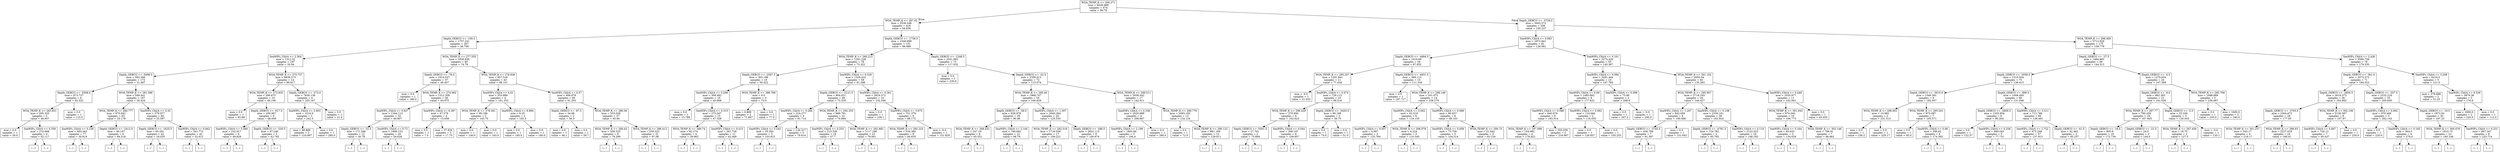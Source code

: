 digraph Tree {
node [shape=box] ;
0 [label="WOA_TEMP_K <= 294.271\nmse = 4428.989\nsamples = 674\nvalue = 96.79"] ;
1 [label="WOA_TEMP_K <= 287.62\nmse = 2536.546\nsamples = 418\nvalue = 64.656"] ;
0 -> 1 [labeldistance=2.5, labelangle=45, headlabel="True"] ;
2 [label="Depth_GEBCO <= -100.5\nmse = 1757.241\nsamples = 267\nvalue = 46.706"] ;
1 -> 2 ;
3 [label="SeaWIFs_ChlrA <= 2.364\nmse = 1312.32\nsamples = 187\nvalue = 35.94"] ;
2 -> 3 ;
4 [label="Depth_GEBCO <= -5498.5\nmse = 592.366\nsamples = 173\nvalue = 31.467"] ;
3 -> 4 ;
5 [label="Depth_GEBCO <= -5508.0\nmse = 873.737\nsamples = 6\nvalue = 62.522"] ;
4 -> 5 ;
6 [label="WOA_TEMP_K <= 283.651\nmse = 295.325\nsamples = 5\nvalue = 48.957"] ;
5 -> 6 ;
7 [label="mse = 0.0\nsamples = 1\nvalue = 30.0"] ;
6 -> 7 ;
8 [label="SeaWIFs_ChlrA <= 0.359\nmse = 274.668\nsamples = 4\nvalue = 52.117"] ;
6 -> 8 ;
9 [label="(...)"] ;
8 -> 9 ;
10 [label="(...)"] ;
8 -> 10 ;
13 [label="mse = 0.0\nsamples = 1\nvalue = 110.0"] ;
5 -> 13 ;
14 [label="WOA_TEMP_K <= 281.586\nmse = 549.441\nsamples = 167\nvalue = 30.424"] ;
4 -> 14 ;
15 [label="WOA_TEMP_K <= 280.777\nmse = 670.842\nsamples = 83\nvalue = 35.178"] ;
14 -> 15 ;
16 [label="SeaWIFs_ChlrA <= 0.238\nmse = 493.043\nsamples = 77\nvalue = 30.819"] ;
15 -> 16 ;
17 [label="(...)"] ;
16 -> 17 ;
62 [label="(...)"] ;
16 -> 62 ;
163 [label="Depth_GEBCO <= -2412.0\nmse = 46.167\nsamples = 6\nvalue = 84.318"] ;
15 -> 163 ;
164 [label="(...)"] ;
163 -> 164 ;
165 [label="(...)"] ;
163 -> 165 ;
174 [label="SeaWIFs_ChlrA <= 0.33\nmse = 379.977\nsamples = 84\nvalue = 25.597"] ;
14 -> 174 ;
175 [label="Depth_GEBCO <= -1625.5\nmse = 95.291\nsamples = 42\nvalue = 18.035"] ;
174 -> 175 ;
176 [label="(...)"] ;
175 -> 176 ;
187 [label="(...)"] ;
175 -> 187 ;
216 [label="SeaWIFs_ChlrA <= 0.842\nmse = 541.772\nsamples = 42\nvalue = 32.612"] ;
174 -> 216 ;
217 [label="(...)"] ;
216 -> 217 ;
242 [label="(...)"] ;
216 -> 242 ;
281 [label="WOA_TEMP_K <= 275.757\nmse = 6839.273\nsamples = 14\nvalue = 89.817"] ;
3 -> 281 ;
282 [label="WOA_TEMP_K <= 273.835\nmse = 206.675\nsamples = 10\nvalue = 49.106"] ;
281 -> 282 ;
283 [label="mse = 0.0\nsamples = 1\nvalue = 65.88"] ;
282 -> 283 ;
284 [label="Depth_GEBCO <= -617.0\nmse = 200.907\nsamples = 9\nvalue = 48.058"] ;
282 -> 284 ;
285 [label="SeaWIFs_ChlrA <= 3.566\nmse = 232.917\nsamples = 6\nvalue = 49.828"] ;
284 -> 285 ;
286 [label="(...)"] ;
285 -> 286 ;
287 [label="(...)"] ;
285 -> 287 ;
288 [label="Depth_GEBCO <= -530.5\nmse = 67.246\nsamples = 3\nvalue = 42.745"] ;
284 -> 288 ;
289 [label="(...)"] ;
288 -> 289 ;
290 [label="(...)"] ;
288 -> 290 ;
291 [label="Depth_GEBCO <= -273.0\nmse = 7630.139\nsamples = 4\nvalue = 205.167"] ;
281 -> 291 ;
292 [label="SeaWIFs_ChlrA <= 2.603\nmse = 1016.0\nsamples = 3\nvalue = 242.0"] ;
291 -> 292 ;
293 [label="mse = 88.889\nsamples = 2\nvalue = 216.667"] ;
292 -> 293 ;
294 [label="mse = 0.0\nsamples = 1\nvalue = 280.0"] ;
292 -> 294 ;
295 [label="mse = 0.0\nsamples = 1\nvalue = 21.0"] ;
291 -> 295 ;
296 [label="WOA_TEMP_K <= 277.555\nmse = 1826.836\nsamples = 80\nvalue = 74.79"] ;
2 -> 296 ;
297 [label="Depth_GEBCO <= -76.0\nmse = 1614.537\nsamples = 37\nvalue = 48.457"] ;
296 -> 297 ;
298 [label="mse = 0.0\nsamples = 1\nvalue = 180.0"] ;
297 -> 298 ;
299 [label="WOA_TEMP_K <= 274.062\nmse = 1312.358\nsamples = 36\nvalue = 45.975"] ;
297 -> 299 ;
300 [label="SeaWIFs_ChlrA <= 0.627\nmse = 1344.113\nsamples = 32\nvalue = 49.807"] ;
299 -> 300 ;
301 [label="Depth_GEBCO <= -22.5\nmse = 171.266\nsamples = 12\nvalue = 30.78"] ;
300 -> 301 ;
302 [label="(...)"] ;
301 -> 302 ;
313 [label="(...)"] ;
301 -> 313 ;
314 [label="SeaWIFs_ChlrA <= 0.72\nmse = 1666.153\nsamples = 20\nvalue = 59.628"] ;
300 -> 314 ;
315 [label="(...)"] ;
314 -> 315 ;
316 [label="(...)"] ;
314 -> 316 ;
323 [label="SeaWIFs_ChlrA <= 6.397\nmse = 47.579\nsamples = 4\nvalue = 15.958"] ;
299 -> 323 ;
324 [label="mse = 0.0\nsamples = 1\nvalue = 7.0"] ;
323 -> 324 ;
325 [label="mse = 37.834\nsamples = 3\nvalue = 17.75"] ;
323 -> 325 ;
326 [label="WOA_TEMP_K <= 278.928\nmse = 857.518\nsamples = 43\nvalue = 98.101"] ;
296 -> 326 ;
327 [label="SeaWIFs_ChlrA <= 4.61\nmse = 553.889\nsamples = 4\nvalue = 161.333"] ;
326 -> 327 ;
328 [label="WOA_TEMP_K <= 278.281\nmse = 99.188\nsamples = 2\nvalue = 145.75"] ;
327 -> 328 ;
329 [label="mse = 0.0\nsamples = 1\nvalue = 140.0"] ;
328 -> 329 ;
330 [label="mse = 0.0\nsamples = 1\nvalue = 163.0"] ;
328 -> 330 ;
331 [label="SeaWIFs_ChlrA <= 9.884\nmse = 6.25\nsamples = 2\nvalue = 192.5"] ;
327 -> 331 ;
332 [label="mse = 0.0\nsamples = 1\nvalue = 195.0"] ;
331 -> 332 ;
333 [label="mse = 0.0\nsamples = 1\nvalue = 190.0"] ;
331 -> 333 ;
334 [label="SeaWIFs_ChlrA <= 0.57\nmse = 406.878\nsamples = 39\nvalue = 91.203"] ;
326 -> 334 ;
335 [label="Depth_GEBCO <= -97.5\nmse = 34.68\nsamples = 2\nvalue = 56.3"] ;
334 -> 335 ;
336 [label="mse = 0.0\nsamples = 1\nvalue = 46.1"] ;
335 -> 336 ;
337 [label="mse = 0.0\nsamples = 1\nvalue = 59.7"] ;
335 -> 337 ;
338 [label="WOA_TEMP_K <= 280.56\nmse = 333.029\nsamples = 37\nvalue = 93.94"] ;
334 -> 338 ;
339 [label="WOA_TEMP_K <= 280.42\nmse = 458.325\nsamples = 6\nvalue = 79.289"] ;
338 -> 339 ;
340 [label="(...)"] ;
339 -> 340 ;
349 [label="(...)"] ;
339 -> 349 ;
350 [label="WOA_TEMP_K <= 286.412\nmse = 250.322\nsamples = 31\nvalue = 97.08"] ;
338 -> 350 ;
351 [label="(...)"] ;
350 -> 351 ;
390 [label="(...)"] ;
350 -> 390 ;
393 [label="Depth_GEBCO <= -1738.5\nmse = 2348.898\nsamples = 151\nvalue = 96.089"] ;
1 -> 393 ;
394 [label="WOA_TEMP_K <= 290.213\nmse = 1291.228\nsamples = 78\nvalue = 75.322"] ;
393 -> 394 ;
395 [label="Depth_GEBCO <= -2567.5\nmse = 363.198\nsamples = 19\nvalue = 50.422"] ;
394 -> 395 ;
396 [label="SeaWIFs_ChlrA <= 0.266\nmse = 308.482\nsamples = 16\nvalue = 45.668"] ;
395 -> 396 ;
397 [label="mse = 0.0\nsamples = 1\nvalue = 15.789"] ;
396 -> 397 ;
398 [label="SeaWIFs_ChlrA <= 0.315\nmse = 273.267\nsamples = 15\nvalue = 47.328"] ;
396 -> 398 ;
399 [label="WOA_TEMP_K <= 289.74\nmse = 82.274\nsamples = 4\nvalue = 59.962"] ;
398 -> 399 ;
400 [label="(...)"] ;
399 -> 400 ;
403 [label="(...)"] ;
399 -> 403 ;
406 [label="SeaWIFs_ChlrA <= 0.415\nmse = 261.728\nsamples = 11\nvalue = 42.469"] ;
398 -> 406 ;
407 [label="(...)"] ;
406 -> 407 ;
420 [label="(...)"] ;
406 -> 420 ;
427 [label="WOA_TEMP_K <= 288.768\nmse = 6.0\nsamples = 3\nvalue = 73.0"] ;
395 -> 427 ;
428 [label="mse = 0.889\nsamples = 2\nvalue = 71.667"] ;
427 -> 428 ;
429 [label="mse = 0.0\nsamples = 1\nvalue = 77.0"] ;
427 -> 429 ;
430 [label="SeaWIFs_ChlrA <= 0.329\nmse = 1329.432\nsamples = 59\nvalue = 81.288"] ;
394 -> 430 ;
431 [label="Depth_GEBCO <= -5121.5\nmse = 804.831\nsamples = 49\nvalue = 75.335"] ;
430 -> 431 ;
432 [label="SeaWIFs_ChlrA <= 0.284\nmse = 224.277\nsamples = 8\nvalue = 91.714"] ;
431 -> 432 ;
433 [label="SeaWIFs_ChlrA <= 0.242\nmse = 35.393\nsamples = 3\nvalue = 103.815"] ;
432 -> 433 ;
434 [label="(...)"] ;
433 -> 434 ;
437 [label="(...)"] ;
433 -> 437 ;
438 [label="mse = 120.317\nsamples = 5\nvalue = 79.614"] ;
432 -> 438 ;
439 [label="WOA_TEMP_K <= 292.333\nmse = 869.791\nsamples = 41\nvalue = 70.894"] ;
431 -> 439 ;
440 [label="SeaWIFs_ChlrA <= 0.253\nmse = 215.556\nsamples = 18\nvalue = 57.7"] ;
439 -> 440 ;
441 [label="(...)"] ;
440 -> 441 ;
458 [label="(...)"] ;
440 -> 458 ;
471 [label="WOA_TEMP_K <= 292.882\nmse = 1117.186\nsamples = 23\nvalue = 79.941"] ;
439 -> 471 ;
472 [label="(...)"] ;
471 -> 472 ;
479 [label="(...)"] ;
471 -> 479 ;
514 [label="SeaWIFs_ChlrA <= 0.361\nmse = 2624.572\nsamples = 10\nvalue = 102.546"] ;
430 -> 514 ;
515 [label="mse = 0.0\nsamples = 1\nvalue = 239.1"] ;
514 -> 515 ;
516 [label="SeaWIFs_ChlrA <= 3.675\nmse = 731.379\nsamples = 9\nvalue = 88.172"] ;
514 -> 516 ;
517 [label="WOA_TEMP_K <= 292.223\nmse = 534.382\nsamples = 8\nvalue = 84.635"] ;
516 -> 517 ;
518 [label="(...)"] ;
517 -> 518 ;
523 [label="(...)"] ;
517 -> 523 ;
528 [label="mse = -0.0\nsamples = 1\nvalue = 151.829"] ;
516 -> 528 ;
529 [label="Depth_GEBCO <= -1248.5\nmse = 2541.993\nsamples = 73\nvalue = 117.032"] ;
393 -> 529 ;
530 [label="mse = 0.0\nsamples = 1\nvalue = 230.6"] ;
529 -> 530 ;
531 [label="Depth_GEBCO <= -22.5\nmse = 2359.613\nsamples = 72\nvalue = 115.074"] ;
529 -> 531 ;
532 [label="WOA_TEMP_K <= 290.49\nmse = 1968.747\nsamples = 55\nvalue = 106.629"] ;
531 -> 532 ;
533 [label="Depth_GEBCO <= -59.0\nmse = 828.978\nsamples = 29\nvalue = 90.48"] ;
532 -> 533 ;
534 [label="WOA_TEMP_K <= 289.432\nmse = 247.19\nsamples = 8\nvalue = 65.551"] ;
533 -> 534 ;
535 [label="(...)"] ;
534 -> 535 ;
538 [label="(...)"] ;
534 -> 538 ;
547 [label="SeaWIFs_ChlrA <= 2.104\nmse = 746.693\nsamples = 21\nvalue = 98.79"] ;
533 -> 547 ;
548 [label="(...)"] ;
547 -> 548 ;
565 [label="(...)"] ;
547 -> 565 ;
584 [label="SeaWIFs_ChlrA <= 1.307\nmse = 2640.364\nsamples = 26\nvalue = 125.535"] ;
532 -> 584 ;
585 [label="WOA_TEMP_K <= 292.519\nmse = 1716.556\nsamples = 17\nvalue = 109.221"] ;
584 -> 585 ;
586 [label="(...)"] ;
585 -> 586 ;
589 [label="(...)"] ;
585 -> 589 ;
602 [label="Depth_GEBCO <= -280.5\nmse = 2822.113\nsamples = 9\nvalue = 160.674"] ;
584 -> 602 ;
603 [label="(...)"] ;
602 -> 603 ;
606 [label="(...)"] ;
602 -> 606 ;
619 [label="WOA_TEMP_K <= 289.511\nmse = 2638.042\nsamples = 17\nvalue = 142.911"] ;
531 -> 619 ;
620 [label="SeaWIFs_ChlrA <= 2.338\nmse = 2520.889\nsamples = 4\nvalue = 208.667"] ;
619 -> 620 ;
621 [label="SeaWIFs_ChlrA <= 2.199\nmse = 1803.84\nsamples = 3\nvalue = 194.4"] ;
620 -> 621 ;
622 [label="(...)"] ;
621 -> 622 ;
625 [label="(...)"] ;
621 -> 625 ;
626 [label="mse = 0.0\nsamples = 1\nvalue = 280.0"] ;
620 -> 626 ;
627 [label="WOA_TEMP_K <= 289.776\nmse = 1083.183\nsamples = 13\nvalue = 124.124"] ;
619 -> 627 ;
628 [label="mse = 0.0\nsamples = 1\nvalue = 72.0"] ;
627 -> 628 ;
629 [label="WOA_TEMP_K <= 290.122\nmse = 881.109\nsamples = 12\nvalue = 129.611"] ;
627 -> 629 ;
630 [label="(...)"] ;
629 -> 630 ;
631 [label="(...)"] ;
629 -> 631 ;
650 [label="Depth_GEBCO <= -3728.0\nmse = 3002.572\nsamples = 256\nvalue = 150.237"] ;
0 -> 650 [labeldistance=2.5, labelangle=-45, headlabel="False"] ;
651 [label="SeaWIFs_ChlrA <= 0.083\nmse = 2972.841\nsamples = 81\nvalue = 128.081"] ;
650 -> 651 ;
652 [label="Depth_GEBCO <= -4994.5\nmse = 1016.69\nsamples = 26\nvalue = 97.932"] ;
651 -> 652 ;
653 [label="WOA_TEMP_K <= 295.207\nmse = 1281.641\nsamples = 11\nvalue = 77.434"] ;
652 -> 653 ;
654 [label="mse = -0.0\nsamples = 1\nvalue = 21.053"] ;
653 -> 654 ;
655 [label="SeaWIFs_ChlrA <= 0.074\nmse = 729.115\nsamples = 10\nvalue = 89.516"] ;
653 -> 655 ;
656 [label="WOA_TEMP_K <= 298.429\nmse = 379.856\nsamples = 8\nvalue = 102.623"] ;
655 -> 656 ;
657 [label="Depth_GEBCO <= -5501.5\nmse = 27.701\nsamples = 2\nvalue = 73.684"] ;
656 -> 657 ;
658 [label="(...)"] ;
657 -> 658 ;
659 [label="(...)"] ;
657 -> 659 ;
660 [label="SeaWIFs_ChlrA <= 0.044\nmse = 206.197\nsamples = 6\nvalue = 109.857"] ;
656 -> 660 ;
661 [label="(...)"] ;
660 -> 661 ;
662 [label="(...)"] ;
660 -> 662 ;
671 [label="Depth_GEBCO <= -5420.5\nmse = 99.188\nsamples = 2\nvalue = 56.75"] ;
655 -> 671 ;
672 [label="mse = 0.0\nsamples = 1\nvalue = 74.0"] ;
671 -> 672 ;
673 [label="mse = 0.0\nsamples = 1\nvalue = 51.0"] ;
671 -> 673 ;
674 [label="Depth_GEBCO <= -4931.5\nmse = 389.113\nsamples = 15\nvalue = 111.334"] ;
652 -> 674 ;
675 [label="mse = 0.0\nsamples = 1\nvalue = 187.717"] ;
674 -> 675 ;
676 [label="WOA_TEMP_K <= 298.149\nmse = 161.972\nsamples = 14\nvalue = 108.279"] ;
674 -> 676 ;
677 [label="SeaWIFs_ChlrA <= 0.062\nmse = 62.516\nsamples = 6\nvalue = 118.155"] ;
676 -> 677 ;
678 [label="SeaWIFs_ChlrA <= 0.057\nmse = 4.997\nsamples = 3\nvalue = 125.764"] ;
677 -> 678 ;
679 [label="(...)"] ;
678 -> 679 ;
680 [label="(...)"] ;
678 -> 680 ;
683 [label="WOA_TEMP_K <= 296.078\nmse = 4.224\nsamples = 3\nvalue = 110.545"] ;
677 -> 683 ;
684 [label="(...)"] ;
683 -> 684 ;
687 [label="(...)"] ;
683 -> 687 ;
688 [label="SeaWIFs_ChlrA <= 0.066\nmse = 80.657\nsamples = 8\nvalue = 99.163"] ;
676 -> 688 ;
689 [label="SeaWIFs_ChlrA <= 0.058\nmse = 73.756\nsamples = 5\nvalue = 104.314"] ;
688 -> 689 ;
690 [label="(...)"] ;
689 -> 690 ;
693 [label="(...)"] ;
689 -> 693 ;
696 [label="WOA_TEMP_K <= 300.75\nmse = 21.642\nsamples = 3\nvalue = 93.154"] ;
688 -> 696 ;
697 [label="(...)"] ;
696 -> 697 ;
700 [label="(...)"] ;
696 -> 700 ;
701 [label="SeaWIFs_ChlrA <= 0.101\nmse = 3274.426\nsamples = 55\nvalue = 145.367"] ;
651 -> 701 ;
702 [label="SeaWIFs_ChlrA <= 0.094\nmse = 3281.444\nsamples = 10\nvalue = 197.785"] ;
701 -> 702 ;
703 [label="SeaWIFs_ChlrA <= 0.09\nmse = 1483.662\nsamples = 8\nvalue = 177.622"] ;
702 -> 703 ;
704 [label="SeaWIFs_ChlrA <= 0.088\nmse = 640.879\nsamples = 6\nvalue = 193.014"] ;
703 -> 704 ;
705 [label="WOA_TEMP_K <= 297.098\nmse = 154.992\nsamples = 4\nvalue = 178.822"] ;
704 -> 705 ;
706 [label="(...)"] ;
705 -> 706 ;
707 [label="(...)"] ;
705 -> 707 ;
712 [label="mse = 555.556\nsamples = 2\nvalue = 216.667"] ;
704 -> 712 ;
713 [label="SeaWIFs_ChlrA <= 0.092\nmse = 116.684\nsamples = 2\nvalue = 116.055"] ;
703 -> 713 ;
714 [label="mse = 0.0\nsamples = 1\nvalue = 126.857"] ;
713 -> 714 ;
715 [label="mse = 0.0\nsamples = 1\nvalue = 105.253"] ;
713 -> 715 ;
716 [label="SeaWIFs_ChlrA <= 0.098\nmse = 73.96\nsamples = 2\nvalue = 298.6"] ;
702 -> 716 ;
717 [label="mse = 0.0\nsamples = 1\nvalue = 307.2"] ;
716 -> 717 ;
718 [label="mse = -0.0\nsamples = 1\nvalue = 290.0"] ;
716 -> 718 ;
719 [label="WOA_TEMP_K <= 301.162\nmse = 2650.04\nsamples = 45\nvalue = 135.383"] ;
701 -> 719 ;
720 [label="WOA_TEMP_K <= 295.957\nmse = 2719.245\nsamples = 34\nvalue = 146.427"] ;
719 -> 720 ;
721 [label="SeaWIFs_ChlrA <= 1.207\nmse = 842.059\nsamples = 8\nvalue = 100.666"] ;
720 -> 721 ;
722 [label="Depth_GEBCO <= -3745.5\nmse = 436.769\nsamples = 7\nvalue = 91.397"] ;
721 -> 722 ;
723 [label="(...)"] ;
722 -> 723 ;
734 [label="(...)"] ;
722 -> 734 ;
735 [label="mse = 0.0\nsamples = 1\nvalue = 151.643"] ;
721 -> 735 ;
736 [label="SeaWIFs_ChlrA <= 0.108\nmse = 2330.181\nsamples = 26\nvalue = 163.924"] ;
720 -> 736 ;
737 [label="Depth_GEBCO <= -4781.5\nmse = 724.782\nsamples = 2\nvalue = 95.765"] ;
736 -> 737 ;
738 [label="(...)"] ;
737 -> 738 ;
739 [label="(...)"] ;
737 -> 739 ;
740 [label="SeaWIFs_ChlrA <= 0.119\nmse = 2122.025\nsamples = 24\nvalue = 168.183"] ;
736 -> 740 ;
741 [label="(...)"] ;
740 -> 741 ;
746 [label="(...)"] ;
740 -> 746 ;
785 [label="SeaWIFs_ChlrA <= 0.449\nmse = 1035.977\nsamples = 11\nvalue = 102.941"] ;
719 -> 785 ;
786 [label="WOA_TEMP_K <= 301.643\nmse = 870.045\nsamples = 10\nvalue = 106.773"] ;
785 -> 786 ;
787 [label="SeaWIFs_ChlrA <= 0.164\nmse = 85.633\nsamples = 3\nvalue = 134.029"] ;
786 -> 787 ;
788 [label="(...)"] ;
787 -> 788 ;
791 [label="(...)"] ;
787 -> 791 ;
792 [label="WOA_TEMP_K <= 302.148\nmse = 786.91\nsamples = 7\nvalue = 96.862"] ;
786 -> 792 ;
793 [label="(...)"] ;
792 -> 793 ;
798 [label="(...)"] ;
792 -> 798 ;
805 [label="mse = 0.0\nsamples = 1\nvalue = 45.455"] ;
785 -> 805 ;
806 [label="WOA_TEMP_K <= 298.409\nmse = 2712.929\nsamples = 175\nvalue = 159.779"] ;
650 -> 806 ;
807 [label="Depth_GEBCO <= -27.5\nmse = 1484.963\nsamples = 99\nvalue = 144.313"] ;
806 -> 807 ;
808 [label="Depth_GEBCO <= -3059.0\nmse = 1310.504\nsamples = 75\nvalue = 136.415"] ;
807 -> 808 ;
809 [label="Depth_GEBCO <= -3615.0\nmse = 1549.381\nsamples = 9\nvalue = 182.057"] ;
808 -> 809 ;
810 [label="WOA_TEMP_K <= 296.001\nmse = 10.982\nsamples = 2\nvalue = 231.513"] ;
809 -> 810 ;
811 [label="mse = 0.0\nsamples = 1\nvalue = 236.2"] ;
810 -> 811 ;
812 [label="mse = 0.0\nsamples = 1\nvalue = 229.17"] ;
810 -> 812 ;
813 [label="WOA_TEMP_K <= 295.541\nmse = 975.087\nsamples = 7\nvalue = 165.571"] ;
809 -> 813 ;
814 [label="mse = 0.0\nsamples = 1\nvalue = 95.0"] ;
813 -> 814 ;
815 [label="SeaWIFs_ChlrA <= 0.08\nmse = 396.62\nsamples = 6\nvalue = 174.392"] ;
813 -> 815 ;
816 [label="(...)"] ;
815 -> 816 ;
819 [label="(...)"] ;
815 -> 819 ;
826 [label="Depth_GEBCO <= -890.5\nmse = 1008.495\nsamples = 66\nvalue = 131.046"] ;
808 -> 826 ;
827 [label="Depth_GEBCO <= -2809.5\nmse = 1335.854\nsamples = 6\nvalue = 90.204"] ;
826 -> 827 ;
828 [label="mse = 0.0\nsamples = 1\nvalue = 152.57"] ;
827 -> 828 ;
829 [label="SeaWIFs_ChlrA <= 0.258\nmse = 669.543\nsamples = 5\nvalue = 77.731"] ;
827 -> 829 ;
830 [label="(...)"] ;
829 -> 830 ;
835 [label="(...)"] ;
829 -> 835 ;
836 [label="SeaWIFs_ChlrA <= 3.511\nmse = 712.786\nsamples = 60\nvalue = 136.491"] ;
826 -> 836 ;
837 [label="SeaWIFs_ChlrA <= 1.722\nmse = 675.248\nsamples = 57\nvalue = 137.913"] ;
836 -> 837 ;
838 [label="(...)"] ;
837 -> 838 ;
905 [label="(...)"] ;
837 -> 905 ;
916 [label="Depth_GEBCO <= -41.5\nmse = 42.492\nsamples = 3\nvalue = 95.257"] ;
836 -> 916 ;
917 [label="(...)"] ;
916 -> 917 ;
918 [label="(...)"] ;
916 -> 918 ;
919 [label="Depth_GEBCO <= -4.5\nmse = 1279.654\nsamples = 24\nvalue = 167.399"] ;
807 -> 919 ;
920 [label="Depth_GEBCO <= -9.0\nmse = 862.393\nsamples = 21\nvalue = 161.626"] ;
919 -> 920 ;
921 [label="WOA_TEMP_K <= 297.77\nmse = 790.256\nsamples = 18\nvalue = 167.945"] ;
920 -> 921 ;
922 [label="Depth_GEBCO <= -16.5\nmse = 805.9\nsamples = 16\nvalue = 172.734"] ;
921 -> 922 ;
923 [label="(...)"] ;
922 -> 923 ;
936 [label="(...)"] ;
922 -> 936 ;
939 [label="Depth_GEBCO <= -21.5\nmse = 24.0\nsamples = 2\nvalue = 144.0"] ;
921 -> 939 ;
940 [label="(...)"] ;
939 -> 940 ;
941 [label="(...)"] ;
939 -> 941 ;
942 [label="Depth_GEBCO <= -5.5\nmse = 25.336\nsamples = 3\nvalue = 130.033"] ;
920 -> 942 ;
943 [label="WOA_TEMP_K <= 297.458\nmse = 18.75\nsamples = 2\nvalue = 127.5"] ;
942 -> 943 ;
944 [label="(...)"] ;
943 -> 944 ;
945 [label="(...)"] ;
943 -> 945 ;
946 [label="mse = -0.0\nsamples = 1\nvalue = 135.1"] ;
942 -> 946 ;
947 [label="WOA_TEMP_K <= 295.708\nmse = 1088.889\nsamples = 3\nvalue = 236.667"] ;
919 -> 947 ;
948 [label="mse = 0.0\nsamples = 1\nvalue = 230.0"] ;
947 -> 948 ;
949 [label="mse = 1600.0\nsamples = 2\nvalue = 240.0"] ;
947 -> 949 ;
950 [label="SeaWIFs_ChlrA <= 2.436\nmse = 3580.759\nsamples = 76\nvalue = 179.335"] ;
806 -> 950 ;
951 [label="Depth_GEBCO <= -361.0\nmse = 3073.572\nsamples = 71\nvalue = 184.023"] ;
950 -> 951 ;
952 [label="Depth_GEBCO <= -2950.5\nmse = 3016.373\nsamples = 36\nvalue = 163.892"] ;
951 -> 952 ;
953 [label="Depth_GEBCO <= -3705.0\nmse = 2304.672\nsamples = 28\nvalue = 177.05"] ;
952 -> 953 ;
954 [label="WOA_TEMP_K <= 301.257\nmse = 545.17\nsamples = 4\nvalue = 219.17"] ;
953 -> 954 ;
955 [label="(...)"] ;
954 -> 955 ;
958 [label="(...)"] ;
954 -> 958 ;
959 [label="WOA_TEMP_K <= 298.93\nmse = 2227.019\nsamples = 24\nvalue = 168.41"] ;
953 -> 959 ;
960 [label="(...)"] ;
959 -> 960 ;
969 [label="(...)"] ;
959 -> 969 ;
996 [label="WOA_TEMP_K <= 302.106\nmse = 2156.587\nsamples = 8\nvalue = 107.67"] ;
952 -> 996 ;
997 [label="SeaWIFs_ChlrA <= 0.067\nmse = 726.13\nsamples = 7\nvalue = 95.437"] ;
996 -> 997 ;
998 [label="(...)"] ;
997 -> 998 ;
999 [label="(...)"] ;
997 -> 999 ;
1010 [label="mse = 0.0\nsamples = 1\nvalue = 230.0"] ;
996 -> 1010 ;
1011 [label="Depth_GEBCO <= -207.5\nmse = 2232.216\nsamples = 35\nvalue = 205.645"] ;
951 -> 1011 ;
1012 [label="SeaWIFs_ChlrA <= 0.062\nmse = 970.408\nsamples = 5\nvalue = 262.143"] ;
1011 -> 1012 ;
1013 [label="mse = 0.0\nsamples = 1\nvalue = 220.0"] ;
1012 -> 1013 ;
1014 [label="SeaWIFs_ChlrA <= 0.193\nmse = 364.0\nsamples = 4\nvalue = 279.0"] ;
1012 -> 1014 ;
1015 [label="(...)"] ;
1014 -> 1015 ;
1016 [label="(...)"] ;
1014 -> 1016 ;
1019 [label="Depth_GEBCO <= -19.5\nmse = 1873.93\nsamples = 30\nvalue = 197.23"] ;
1011 -> 1019 ;
1020 [label="WOA_TEMP_K <= 300.478\nmse = 1810.73\nsamples = 22\nvalue = 185.146"] ;
1019 -> 1020 ;
1021 [label="(...)"] ;
1020 -> 1021 ;
1042 [label="(...)"] ;
1020 -> 1042 ;
1043 [label="SeaWIFs_ChlrA <= 0.231\nmse = 867.347\nsamples = 8\nvalue = 225.714"] ;
1019 -> 1043 ;
1044 [label="(...)"] ;
1043 -> 1044 ;
1045 [label="(...)"] ;
1043 -> 1045 ;
1052 [label="SeaWIFs_ChlrA <= 3.208\nmse = 6216.0\nsamples = 5\nvalue = 121.0"] ;
950 -> 1052 ;
1053 [label="mse = 379.688\nsamples = 2\nvalue = 51.25"] ;
1052 -> 1053 ;
1054 [label="SeaWIFs_ChlrA <= 6.539\nmse = 3879.36\nsamples = 3\nvalue = 176.8"] ;
1052 -> 1054 ;
1055 [label="mse = 1800.0\nsamples = 2\nvalue = 220.0"] ;
1054 -> 1055 ;
1056 [label="mse = 0.0\nsamples = 1\nvalue = 112.0"] ;
1054 -> 1056 ;
}